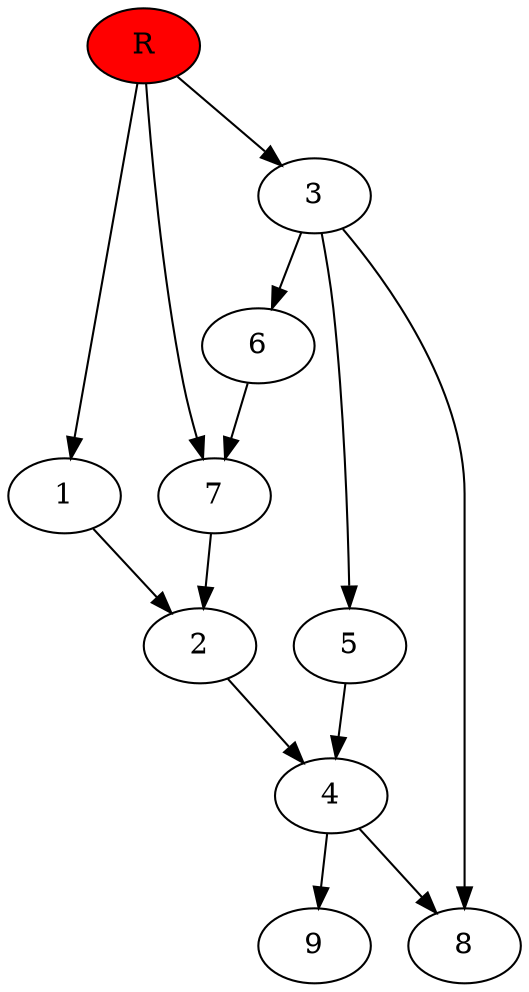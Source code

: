 digraph prb23502 {
	1
	2
	3
	4
	5
	6
	7
	8
	R [fillcolor="#ff0000" style=filled]
	1 -> 2
	2 -> 4
	3 -> 5
	3 -> 6
	3 -> 8
	4 -> 8
	4 -> 9
	5 -> 4
	6 -> 7
	7 -> 2
	R -> 1
	R -> 3
	R -> 7
}
